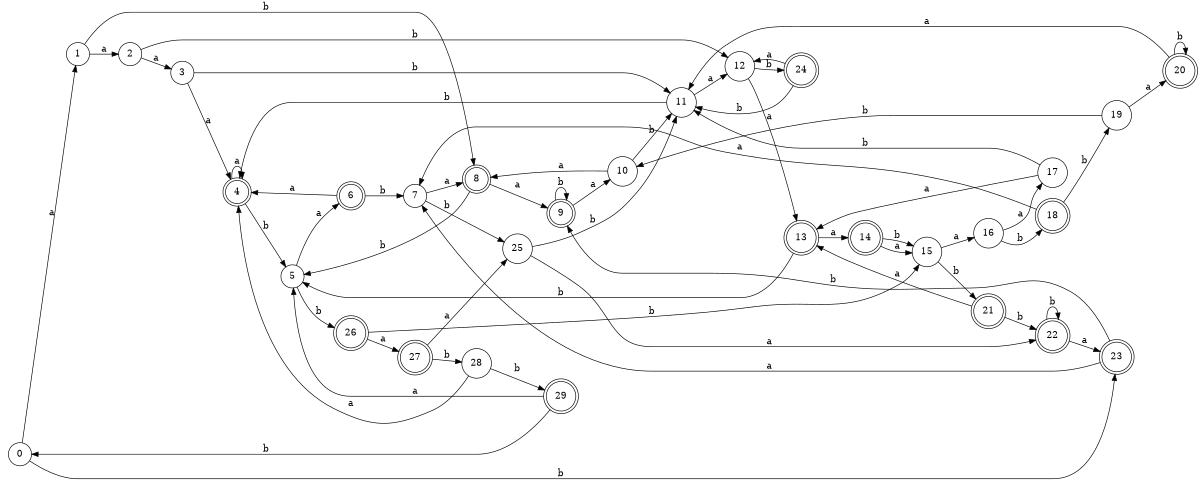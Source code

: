 digraph n24_4 {
__start0 [label="" shape="none"];

rankdir=LR;
size="8,5";

s0 [style="filled", color="black", fillcolor="white" shape="circle", label="0"];
s1 [style="filled", color="black", fillcolor="white" shape="circle", label="1"];
s2 [style="filled", color="black", fillcolor="white" shape="circle", label="2"];
s3 [style="filled", color="black", fillcolor="white" shape="circle", label="3"];
s4 [style="rounded,filled", color="black", fillcolor="white" shape="doublecircle", label="4"];
s5 [style="filled", color="black", fillcolor="white" shape="circle", label="5"];
s6 [style="rounded,filled", color="black", fillcolor="white" shape="doublecircle", label="6"];
s7 [style="filled", color="black", fillcolor="white" shape="circle", label="7"];
s8 [style="rounded,filled", color="black", fillcolor="white" shape="doublecircle", label="8"];
s9 [style="rounded,filled", color="black", fillcolor="white" shape="doublecircle", label="9"];
s10 [style="filled", color="black", fillcolor="white" shape="circle", label="10"];
s11 [style="filled", color="black", fillcolor="white" shape="circle", label="11"];
s12 [style="filled", color="black", fillcolor="white" shape="circle", label="12"];
s13 [style="rounded,filled", color="black", fillcolor="white" shape="doublecircle", label="13"];
s14 [style="rounded,filled", color="black", fillcolor="white" shape="doublecircle", label="14"];
s15 [style="filled", color="black", fillcolor="white" shape="circle", label="15"];
s16 [style="filled", color="black", fillcolor="white" shape="circle", label="16"];
s17 [style="filled", color="black", fillcolor="white" shape="circle", label="17"];
s18 [style="rounded,filled", color="black", fillcolor="white" shape="doublecircle", label="18"];
s19 [style="filled", color="black", fillcolor="white" shape="circle", label="19"];
s20 [style="rounded,filled", color="black", fillcolor="white" shape="doublecircle", label="20"];
s21 [style="rounded,filled", color="black", fillcolor="white" shape="doublecircle", label="21"];
s22 [style="rounded,filled", color="black", fillcolor="white" shape="doublecircle", label="22"];
s23 [style="rounded,filled", color="black", fillcolor="white" shape="doublecircle", label="23"];
s24 [style="rounded,filled", color="black", fillcolor="white" shape="doublecircle", label="24"];
s25 [style="filled", color="black", fillcolor="white" shape="circle", label="25"];
s26 [style="rounded,filled", color="black", fillcolor="white" shape="doublecircle", label="26"];
s27 [style="rounded,filled", color="black", fillcolor="white" shape="doublecircle", label="27"];
s28 [style="filled", color="black", fillcolor="white" shape="circle", label="28"];
s29 [style="rounded,filled", color="black", fillcolor="white" shape="doublecircle", label="29"];
s0 -> s1 [label="a"];
s0 -> s23 [label="b"];
s1 -> s2 [label="a"];
s1 -> s8 [label="b"];
s2 -> s3 [label="a"];
s2 -> s12 [label="b"];
s3 -> s4 [label="a"];
s3 -> s11 [label="b"];
s4 -> s4 [label="a"];
s4 -> s5 [label="b"];
s5 -> s6 [label="a"];
s5 -> s26 [label="b"];
s6 -> s4 [label="a"];
s6 -> s7 [label="b"];
s7 -> s8 [label="a"];
s7 -> s25 [label="b"];
s8 -> s9 [label="a"];
s8 -> s5 [label="b"];
s9 -> s10 [label="a"];
s9 -> s9 [label="b"];
s10 -> s8 [label="a"];
s10 -> s11 [label="b"];
s11 -> s12 [label="a"];
s11 -> s4 [label="b"];
s12 -> s13 [label="a"];
s12 -> s24 [label="b"];
s13 -> s14 [label="a"];
s13 -> s5 [label="b"];
s14 -> s15 [label="a"];
s14 -> s15 [label="b"];
s15 -> s16 [label="a"];
s15 -> s21 [label="b"];
s16 -> s17 [label="a"];
s16 -> s18 [label="b"];
s17 -> s13 [label="a"];
s17 -> s11 [label="b"];
s18 -> s7 [label="a"];
s18 -> s19 [label="b"];
s19 -> s20 [label="a"];
s19 -> s10 [label="b"];
s20 -> s11 [label="a"];
s20 -> s20 [label="b"];
s21 -> s13 [label="a"];
s21 -> s22 [label="b"];
s22 -> s23 [label="a"];
s22 -> s22 [label="b"];
s23 -> s7 [label="a"];
s23 -> s9 [label="b"];
s24 -> s12 [label="a"];
s24 -> s11 [label="b"];
s25 -> s22 [label="a"];
s25 -> s11 [label="b"];
s26 -> s27 [label="a"];
s26 -> s15 [label="b"];
s27 -> s25 [label="a"];
s27 -> s28 [label="b"];
s28 -> s4 [label="a"];
s28 -> s29 [label="b"];
s29 -> s5 [label="a"];
s29 -> s0 [label="b"];

}
